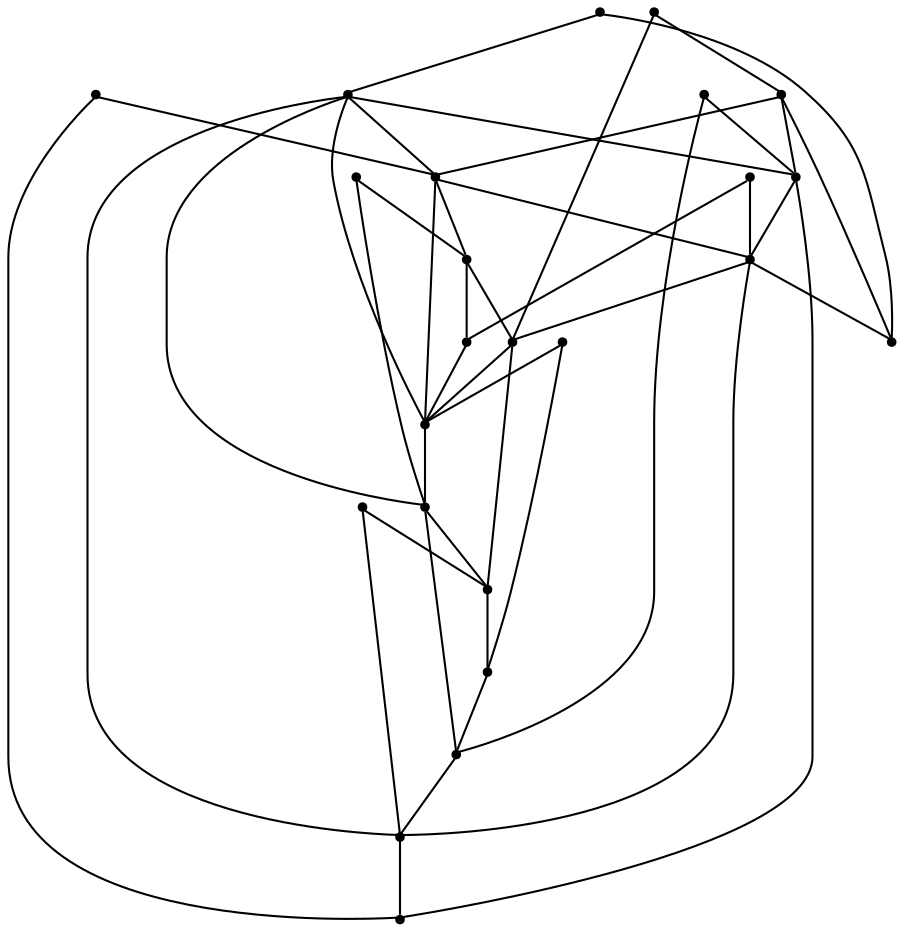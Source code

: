 graph {
  node [shape=point,comment="{\"directed\":false,\"doi\":\"10.1007/978-3-319-73915-1_40\",\"figure\":\"4 (4)\"}"]

  v0 [pos="915.5916944983204,2061.3827044616683"]
  v1 [pos="861.2913667227745,2114.728154752399"]
  v2 [pos="861.2913667227745,2008.0456477392045"]
  v3 [pos="796.5144179096795,2164.431305116731"]
  v4 [pos="822.2434998901875,2153.7755430275893"]
  v5 [pos="871.9513926540687,2088.995127727011"]
  v6 [pos="872.6265267818718,1957.6633813969752"]
  v7 [pos="871.9513926540687,2033.7744779804589"]
  v8 [pos="796.5144179096795,1958.3341038066055"]
  v9 [pos="872.6265267818718,2165.1063514857715"]
  v10 [pos="715.5556793260753,2153.7755430275893"]
  v11 [pos="741.2888945537336,2164.431305116731"]
  v12 [pos="768.901672128811,1914.6987402470322"]
  v13 [pos="715.5598125732256,1968.9898658957472"]
  v14 [pos="822.2393030546194,1968.994189855157"]
  v15 [pos="665.8519198093445,2088.995127727011"]
  v16 [pos="676.5077489050707,2114.7281547523985"]
  v17 [pos="768.901672128811,2208.0750622445707"]
  v18 [pos="741.2888945537336,1958.3384277660157"]
  v19 [pos="676.5119457406387,2008.0456477392045"]
  v20 [pos="665.8519198093445,2033.7704083716026"]
  v21 [pos="665.1768174757502,1957.6633813969752"]
  v22 [pos="665.1768174757502,2165.1063514857715"]
  v23 [pos="622.2116497593016,2061.3827044616683"]

  v0 -- v1 [id="-1",pos="915.5916944983204,2061.3827044616683 906.7027967651659,2096.942056421171 888.6040705547355,2114.723830792989 861.2913667227745,2114.728154752399"]
  v15 -- v8 [id="-2",pos="665.8519198093445,2088.995127727011 796.5144179096795,1958.3341038066055 796.5144179096795,1958.3341038066055 796.5144179096795,1958.3341038066055"]
  v15 -- v13 [id="-3",pos="665.8519198093445,2088.995127727011 715.5598125732256,1968.9898658957472 715.5598125732256,1968.9898658957472 715.5598125732256,1968.9898658957472"]
  v16 -- v7 [id="-4",pos="676.5077489050707,2114.7281547523985 871.9513926540687,2033.7744779804589 871.9513926540687,2033.7744779804589 871.9513926540687,2033.7744779804589"]
  v11 -- v1 [id="-5",pos="741.2888945537336,2164.431305116731 861.2913667227745,2114.728154752399 861.2913667227745,2114.728154752399 861.2913667227745,2114.728154752399"]
  v18 -- v2 [id="-6",pos="741.2888945537336,1958.3384277660157 861.2913667227745,2008.0456477392045 861.2913667227745,2008.0456477392045 861.2913667227745,2008.0456477392045"]
  v3 -- v16 [id="-7",pos="796.5144179096795,2164.431305116731 676.5077489050707,2114.7281547523985 676.5077489050707,2114.7281547523985 676.5077489050707,2114.7281547523985"]
  v3 -- v20 [id="-8",pos="796.5144179096795,2164.431305116731 665.8519198093445,2033.7704083716026 665.8519198093445,2033.7704083716026 665.8519198093445,2033.7704083716026"]
  v3 -- v13 [id="-9",pos="796.5144179096795,2164.431305116731 715.5598125732256,1968.9898658957472 715.5598125732256,1968.9898658957472 715.5598125732256,1968.9898658957472"]
  v4 -- v18 [id="-10",pos="822.2434998901875,2153.7755430275893 741.2888945537336,1958.3384277660157 741.2888945537336,1958.3384277660157 741.2888945537336,1958.3384277660157"]
  v4 -- v13 [id="-11",pos="822.2434998901875,2153.7755430275893 715.5598125732256,1968.9898658957472 715.5598125732256,1968.9898658957472 715.5598125732256,1968.9898658957472"]
  v4 -- v7 [id="-12",pos="822.2434998901875,2153.7755430275893 871.9513926540687,2033.7744779804589 871.9513926540687,2033.7744779804589 871.9513926540687,2033.7744779804589"]
  v1 -- v16 [id="-13",pos="861.2913667227745,2114.728154752399 676.5077489050707,2114.7281547523985 676.5077489050707,2114.7281547523985 676.5077489050707,2114.7281547523985"]
  v23 -- v19 [id="-14",pos="622.2116497593016,2061.3827044616683 631.1005474924561,2025.8233525021656 649.2034705384547,2008.0415781303482 676.5119457406387,2008.0456477392045"]
  v23 -- v16 [id="-15",pos="622.2116497593016,2061.3827044616683 631.1005474924561,2096.942056421171 649.2034705384547,2114.723830792989 676.5077489050707,2114.7281547523985"]
  v20 -- v15 [id="-16",pos="665.8519198093445,2033.7704083716026 663.4748521381432,2042.5619440432429 662.2179848118492,2051.8256061400275 662.2179848118491,2061.3827044616683 662.2179848118491,2070.939842645287 663.4748626227738,2080.203545502637 665.8519198093445,2088.995127727011"]
  v20 -- v19 [id="-17",pos="665.8519198093445,2033.7704083716026 668.268798478101,2024.6385408960723 671.8809138600798,2016.00946069786 676.5119457406387,2008.0456477392045"]
  v13 -- v18 [id="-18",pos="715.5598125732256,1968.9898658957472 723.5321292809283,1964.3607783486277 732.1661478991517,1960.7473735606036 741.2888945537336,1958.3384277660157"]
  v18 -- v8 [id="-19",pos="741.2888945537336,1958.3384277660157 750.0907232438738,1955.9559378431427 759.3496385041709,1954.7004517990276 768.901672128811,1954.7004517990276 778.4589025985878,1954.7004517990276 787.7226956714085,1955.9573043252267 796.5144179096795,1958.3341038066055"]
  v22 -- v11 [id="-20",pos="665.1768174757502,2165.1063514857715 696.6025950325603,2183.967462431449 721.981686362059,2183.738292582728 741.2888945537336,2164.431305116731"]
  v21 -- v20 [id="-21",pos="665.1768174757502,1957.6633813969752 646.315475371869,1989.09297059426 646.5405147821018,2014.4634209056057 665.8519198093445,2033.7704083716026"]
  v21 -- v18 [id="-22",pos="665.1768174757502,1957.6633813969752 696.59846178541,1938.8022704512978 721.9733562793406,1939.0273706911626 741.2888945537336,1958.3384277660157"]
  v16 -- v10 [id="-23",pos="676.5077489050707,2114.7281547523985 681.0525473177984,2122.631786812815 686.7112080993792,2130.0654014392967 693.4646337960041,2136.818754676112 700.2222282656256,2143.576256013744 707.6605778998521,2149.237765975041 715.5556793260753,2153.7755430275893"]
  v16 -- v15 [id="-24",pos="676.5077489050707,2114.7281547523985 671.7646880627428,2106.568255682345 668.2136286640696,2097.905525781317 665.8519198093445,2088.995127727011"]
  v19 -- v13 [id="-26",pos="676.5119457406387,2008.0456477392045 681.0510428975649,2000.1368110745298 686.7103103497786,1992.7015650161557 693.4646337960041,1985.946654247225 700.2233116989706,1979.188729642187 707.6629630726195,1973.5270407921325 715.5598125732256,1968.9898658957472"]
  v8 -- v14 [id="-29",pos="796.5144179096795,1958.3341038066055 805.425057955807,1960.696894765193 814.0851804959902,1964.2468299829316 822.2393030546194,1968.994189855157"]
  v14 -- v2 [id="-30",pos="822.2393030546194,1968.994189855157 830.1482644383136,1973.5330889211727 837.5835787802778,1979.1923390498946 844.3386468732001,1985.946654247225 851.0939408319739,1992.7025253013544 856.7538657540879,2000.1389250930333 861.2913667227745,2008.0456477392045"]
  v17 -- v4 [id="-31",pos="768.901672128811,2208.0750622445707 804.4615234854149,2199.1862734507285 822.2435157872919,2181.083635855646 822.2434998901875,2153.7755430275893"]
  v11 -- v3 [id="-32",pos="741.2888945537336,2164.431305116731 750.0914220331251,2166.8096896652364 759.3499989597022,2168.0650842995856 768.901672128811,2168.0650842995856 778.4589128266875,2168.0650842995856 787.7227154995372,2166.808225736846 796.5144179096795,2164.431305116731"]
  v11 -- v10 [id="-33",pos="741.2888945537336,2164.431305116731 732.1655703180152,2162.0180886419616 723.530132936128,2158.403945896799 715.5556793260753,2153.7755430275893"]
  v22 -- v15 [id="-36",pos="665.1768174757502,2165.1063514857715 646.3112785363008,2133.6767622884863 646.5405147821018,2108.3063119771405 665.8519198093445,2088.995127727011"]
  v2 -- v7 [id="-39",pos="861.2913667227745,2008.0456477392045 865.9261142916957,2016.0161154929801 869.5397765667639,2024.6512370592773 871.9513926540687,2033.7744779804589"]
  v7 -- v5 [id="-40",pos="871.9513926540687,2033.7744779804589 874.330319931022,2042.5754208707017 875.585359445773,2051.83255792 875.585359445773,2061.3827044616683 875.585359445773,2070.934268273341 874.3299474002267,2080.1927389617317 871.9513926540687,2088.995127727011"]
  v12 -- v14 [id="-41",pos="768.901672128811,1914.6987402470322 804.4615234854149,1923.5875290408744 822.2435157872919,1941.6860970271005 822.2393030546194,1968.994189855157"]
  v4 -- v1 [id="-42",pos="822.2434998901875,2153.7755430275893 830.1494841758652,2149.232604145152 837.5841328551127,2143.5731756046644 844.3386468732001,2136.818754676112 851.095499894763,2130.061984464245 856.7564782181262,2122.624264308697 861.2913667227745,2114.728154752399"]
  v4 -- v3 [id="-43",pos="822.2434998901875,2153.7755430275893 814.0867775207538,2158.520006315599 805.4262388738441,2162.070597549922 796.5144179096795,2164.431305116731"]
  v17 -- v10 [id="-46",pos="768.901672128811,2208.0750622445707 733.3418207722071,2199.1862734507285 715.5598284703301,2181.0877054645025 715.5556793260753,2153.7755430275893"]
  v5 -- v1 [id="-49",pos="871.9513926540687,2088.995127727011 869.5896719412341,2097.904051704157 866.0413116071599,2106.5611455284534 861.2913667227745,2114.728154752399"]
  v9 -- v3 [id="-51",pos="872.6265267818718,2165.1063514857715 841.1965523894936,2183.967462431449 815.8257911427133,2183.742362191584 796.5144179096795,2164.431305116731"]
  v9 -- v5 [id="-52",pos="872.6265267818718,2165.1063514857715 891.4878688857531,2133.6767622884863 891.2586326399521,2108.3063119771405 871.9513926540687,2088.995127727011"]
  v6 -- v8 [id="-53",pos="872.6265267818718,1957.6633813969752 841.1965523894936,1938.8022704512978 815.8257911427133,1939.0314403000189 796.5144179096795,1958.3341038066055"]
  v6 -- v7 [id="-54",pos="872.6265267818718,1957.6633813969752 891.4878688857531,1989.09297059426 891.2628294755202,2014.4634209056057 871.9513926540687,2033.7744779804589"]
  v12 -- v13 [id="-55",pos="768.901672128811,1914.6987402470322 733.3418207722071,1923.5875290408744 715.5598284703301,1941.6901666359568 715.5598125732256,1968.9898658957472"]
  v0 -- v2 [id="-60",pos="915.5916944983204,2061.3827044616683 906.7027967651659,2025.8233525021656 888.5998737191674,2008.0415781303482 861.2913667227745,2008.0456477392045"]
}